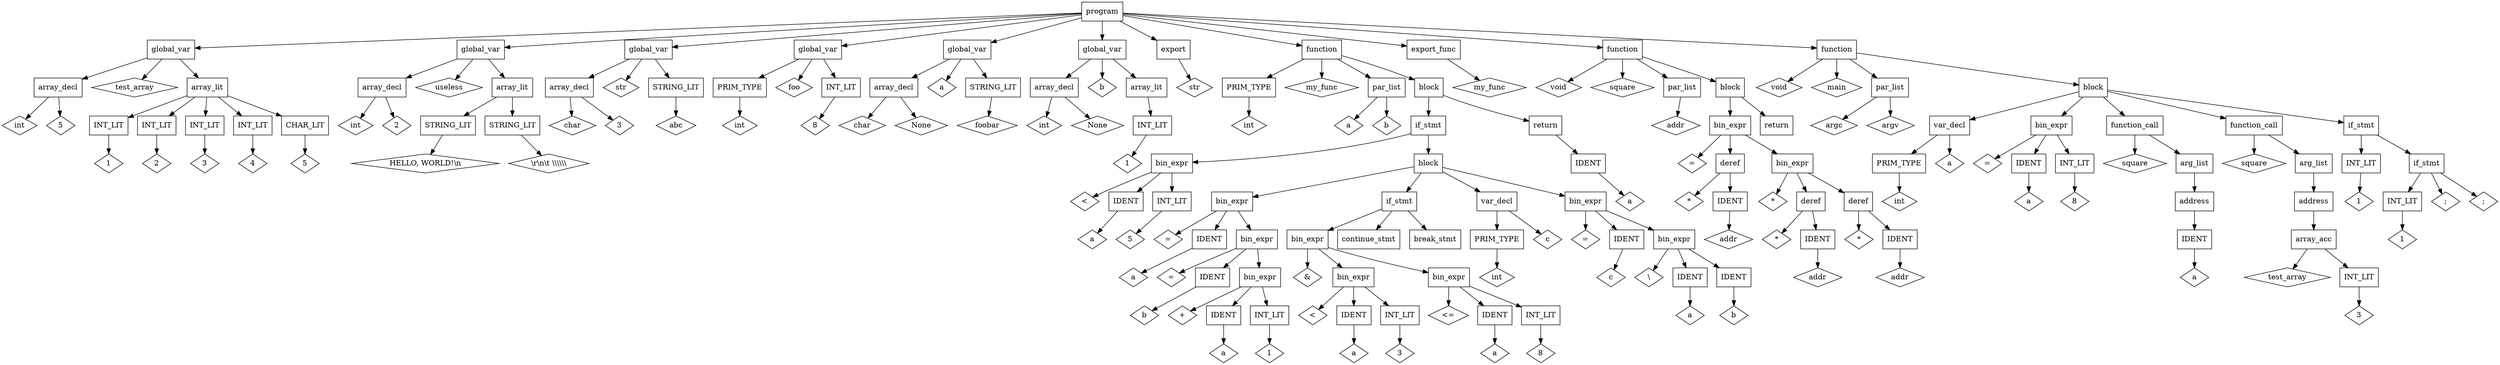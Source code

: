 digraph parse_tree {
    node [shape = box];
    node0 [label = "program"]
    node0 -> node1
    node0 -> node2
    node0 -> node3
    node0 -> node4
    node0 -> node5
    node0 -> node6
    node0 -> node7
    node0 -> node8
    node0 -> node9
    node0 -> node10
    node0 -> node11
    node1 [label = "global_var"]
    node1 -> node12
    node1 -> node13
    node1 -> node14
    node12 [label = "array_decl"]
    node12 -> node15
    node12 -> node16
    node15 [label = "int", shape = "diamond"]
    node16 [label = "5", shape = "diamond"]
    node13 [label = "test_array", shape = "diamond"]
    node14 [label = "array_lit"]
    node14 -> node17
    node14 -> node18
    node14 -> node19
    node14 -> node20
    node14 -> node21
    node17 [label = "INT_LIT"]
    node17 -> node22
    node22 [label = "1", shape = "diamond"]
    node18 [label = "INT_LIT"]
    node18 -> node23
    node23 [label = "2", shape = "diamond"]
    node19 [label = "INT_LIT"]
    node19 -> node24
    node24 [label = "3", shape = "diamond"]
    node20 [label = "INT_LIT"]
    node20 -> node25
    node25 [label = "4", shape = "diamond"]
    node21 [label = "CHAR_LIT"]
    node21 -> node26
    node26 [label = "5", shape = "diamond"]
    node2 [label = "global_var"]
    node2 -> node27
    node2 -> node28
    node2 -> node29
    node27 [label = "array_decl"]
    node27 -> node30
    node27 -> node31
    node30 [label = "int", shape = "diamond"]
    node31 [label = "2", shape = "diamond"]
    node28 [label = "useless", shape = "diamond"]
    node29 [label = "array_lit"]
    node29 -> node32
    node29 -> node33
    node32 [label = "STRING_LIT"]
    node32 -> node34
    node34 [label = "HELLO, WORLD!\\n", shape = "diamond"]
    node33 [label = "STRING_LIT"]
    node33 -> node35
    node35 [label = "\\r\\n\\t \\\\\\\\\\\\", shape = "diamond"]
    node3 [label = "global_var"]
    node3 -> node36
    node3 -> node37
    node3 -> node38
    node36 [label = "array_decl"]
    node36 -> node39
    node36 -> node40
    node39 [label = "char", shape = "diamond"]
    node40 [label = "3", shape = "diamond"]
    node37 [label = "str", shape = "diamond"]
    node38 [label = "STRING_LIT"]
    node38 -> node41
    node41 [label = "abc", shape = "diamond"]
    node4 [label = "global_var"]
    node4 -> node42
    node4 -> node43
    node4 -> node44
    node42 [label = "PRIM_TYPE"]
    node42 -> node45
    node45 [label = "int", shape = "diamond"]
    node43 [label = "foo", shape = "diamond"]
    node44 [label = "INT_LIT"]
    node44 -> node46
    node46 [label = "8", shape = "diamond"]
    node5 [label = "global_var"]
    node5 -> node47
    node5 -> node48
    node5 -> node49
    node47 [label = "array_decl"]
    node47 -> node50
    node47 -> node51
    node50 [label = "char", shape = "diamond"]
    node51 [label = "None", shape = "diamond"]
    node48 [label = "a", shape = "diamond"]
    node49 [label = "STRING_LIT"]
    node49 -> node52
    node52 [label = "foobar", shape = "diamond"]
    node6 [label = "global_var"]
    node6 -> node53
    node6 -> node54
    node6 -> node55
    node53 [label = "array_decl"]
    node53 -> node56
    node53 -> node57
    node56 [label = "int", shape = "diamond"]
    node57 [label = "None", shape = "diamond"]
    node54 [label = "b", shape = "diamond"]
    node55 [label = "array_lit"]
    node55 -> node58
    node58 [label = "INT_LIT"]
    node58 -> node59
    node59 [label = "1", shape = "diamond"]
    node7 [label = "export"]
    node7 -> node60
    node60 [label = "str", shape = "diamond"]
    node8 [label = "function"]
    node8 -> node61
    node8 -> node62
    node8 -> node63
    node8 -> node64
    node61 [label = "PRIM_TYPE"]
    node61 -> node65
    node65 [label = "int", shape = "diamond"]
    node62 [label = "my_func", shape = "diamond"]
    node63 [label = "par_list"]
    node63 -> node66
    node63 -> node67
    node66 [label = "a", shape = "diamond"]
    node67 [label = "b", shape = "diamond"]
    node64 [label = "block"]
    node64 -> node68
    node64 -> node69
    node68 [label = "if_stmt"]
    node68 -> node70
    node68 -> node71
    node70 [label = "bin_expr"]
    node70 -> node72
    node70 -> node73
    node70 -> node74
    node72 [label = "<", shape = "diamond"]
    node73 [label = "IDENT"]
    node73 -> node75
    node75 [label = "a", shape = "diamond"]
    node74 [label = "INT_LIT"]
    node74 -> node76
    node76 [label = "5", shape = "diamond"]
    node71 [label = "block"]
    node71 -> node77
    node71 -> node78
    node71 -> node79
    node71 -> node80
    node77 [label = "bin_expr"]
    node77 -> node81
    node77 -> node82
    node77 -> node83
    node81 [label = "=", shape = "diamond"]
    node82 [label = "IDENT"]
    node82 -> node84
    node84 [label = "a", shape = "diamond"]
    node83 [label = "bin_expr"]
    node83 -> node85
    node83 -> node86
    node83 -> node87
    node85 [label = "=", shape = "diamond"]
    node86 [label = "IDENT"]
    node86 -> node88
    node88 [label = "b", shape = "diamond"]
    node87 [label = "bin_expr"]
    node87 -> node89
    node87 -> node90
    node87 -> node91
    node89 [label = "+", shape = "diamond"]
    node90 [label = "IDENT"]
    node90 -> node92
    node92 [label = "a", shape = "diamond"]
    node91 [label = "INT_LIT"]
    node91 -> node93
    node93 [label = "1", shape = "diamond"]
    node78 [label = "if_stmt"]
    node78 -> node94
    node78 -> node95
    node78 -> node96
    node94 [label = "bin_expr"]
    node94 -> node97
    node94 -> node98
    node94 -> node99
    node97 [label = "&", shape = "diamond"]
    node98 [label = "bin_expr"]
    node98 -> node100
    node98 -> node101
    node98 -> node102
    node100 [label = "<", shape = "diamond"]
    node101 [label = "IDENT"]
    node101 -> node103
    node103 [label = "a", shape = "diamond"]
    node102 [label = "INT_LIT"]
    node102 -> node104
    node104 [label = "3", shape = "diamond"]
    node99 [label = "bin_expr"]
    node99 -> node105
    node99 -> node106
    node99 -> node107
    node105 [label = "<=", shape = "diamond"]
    node106 [label = "IDENT"]
    node106 -> node108
    node108 [label = "a", shape = "diamond"]
    node107 [label = "INT_LIT"]
    node107 -> node109
    node109 [label = "8", shape = "diamond"]
    node95 [label = "continue_stmt"]
    node96 [label = "break_stmt"]
    node79 [label = "var_decl"]
    node79 -> node110
    node79 -> node111
    node110 [label = "PRIM_TYPE"]
    node110 -> node112
    node112 [label = "int", shape = "diamond"]
    node111 [label = "c", shape = "diamond"]
    node80 [label = "bin_expr"]
    node80 -> node113
    node80 -> node114
    node80 -> node115
    node113 [label = "=", shape = "diamond"]
    node114 [label = "IDENT"]
    node114 -> node116
    node116 [label = "c", shape = "diamond"]
    node115 [label = "bin_expr"]
    node115 -> node117
    node115 -> node118
    node115 -> node119
    node117 [label = "\\", shape = "diamond"]
    node118 [label = "IDENT"]
    node118 -> node120
    node120 [label = "a", shape = "diamond"]
    node119 [label = "IDENT"]
    node119 -> node121
    node121 [label = "b", shape = "diamond"]
    node69 [label = "return"]
    node69 -> node122
    node122 [label = "IDENT"]
    node122 -> node123
    node123 [label = "a", shape = "diamond"]
    node9 [label = "export_func"]
    node9 -> node124
    node124 [label = "my_func", shape = "diamond"]
    node10 [label = "function"]
    node10 -> node125
    node10 -> node126
    node10 -> node127
    node10 -> node128
    node125 [label = "void", shape = "diamond"]
    node126 [label = "square", shape = "diamond"]
    node127 [label = "par_list"]
    node127 -> node129
    node129 [label = "addr", shape = "diamond"]
    node128 [label = "block"]
    node128 -> node130
    node128 -> node131
    node130 [label = "bin_expr"]
    node130 -> node132
    node130 -> node133
    node130 -> node134
    node132 [label = "=", shape = "diamond"]
    node133 [label = "deref"]
    node133 -> node135
    node133 -> node136
    node135 [label = "*", shape = "diamond"]
    node136 [label = "IDENT"]
    node136 -> node137
    node137 [label = "addr", shape = "diamond"]
    node134 [label = "bin_expr"]
    node134 -> node138
    node134 -> node139
    node134 -> node140
    node138 [label = "*", shape = "diamond"]
    node139 [label = "deref"]
    node139 -> node141
    node139 -> node142
    node141 [label = "*", shape = "diamond"]
    node142 [label = "IDENT"]
    node142 -> node143
    node143 [label = "addr", shape = "diamond"]
    node140 [label = "deref"]
    node140 -> node144
    node140 -> node145
    node144 [label = "*", shape = "diamond"]
    node145 [label = "IDENT"]
    node145 -> node146
    node146 [label = "addr", shape = "diamond"]
    node131 [label = "return"]
    node11 [label = "function"]
    node11 -> node147
    node11 -> node148
    node11 -> node149
    node11 -> node150
    node147 [label = "void", shape = "diamond"]
    node148 [label = "main", shape = "diamond"]
    node149 [label = "par_list"]
    node149 -> node151
    node149 -> node152
    node151 [label = "argc", shape = "diamond"]
    node152 [label = "argv", shape = "diamond"]
    node150 [label = "block"]
    node150 -> node153
    node150 -> node154
    node150 -> node155
    node150 -> node156
    node150 -> node157
    node153 [label = "var_decl"]
    node153 -> node158
    node153 -> node159
    node158 [label = "PRIM_TYPE"]
    node158 -> node160
    node160 [label = "int", shape = "diamond"]
    node159 [label = "a", shape = "diamond"]
    node154 [label = "bin_expr"]
    node154 -> node161
    node154 -> node162
    node154 -> node163
    node161 [label = "=", shape = "diamond"]
    node162 [label = "IDENT"]
    node162 -> node164
    node164 [label = "a", shape = "diamond"]
    node163 [label = "INT_LIT"]
    node163 -> node165
    node165 [label = "8", shape = "diamond"]
    node155 [label = "function_call"]
    node155 -> node166
    node155 -> node167
    node166 [label = "square", shape = "diamond"]
    node167 [label = "arg_list"]
    node167 -> node168
    node168 [label = "address"]
    node168 -> node169
    node169 [label = "IDENT"]
    node169 -> node170
    node170 [label = "a", shape = "diamond"]
    node156 [label = "function_call"]
    node156 -> node171
    node156 -> node172
    node171 [label = "square", shape = "diamond"]
    node172 [label = "arg_list"]
    node172 -> node173
    node173 [label = "address"]
    node173 -> node174
    node174 [label = "array_acc"]
    node174 -> node175
    node174 -> node176
    node175 [label = "test_array", shape = "diamond"]
    node176 [label = "INT_LIT"]
    node176 -> node177
    node177 [label = "3", shape = "diamond"]
    node157 [label = "if_stmt"]
    node157 -> node178
    node157 -> node179
    node178 [label = "INT_LIT"]
    node178 -> node180
    node180 [label = "1", shape = "diamond"]
    node179 [label = "if_stmt"]
    node179 -> node181
    node179 -> node182
    node179 -> node183
    node181 [label = "INT_LIT"]
    node181 -> node184
    node184 [label = "1", shape = "diamond"]
    node182 [label = ";", shape = "diamond"]
    node183 [label = ";", shape = "diamond"]
}

